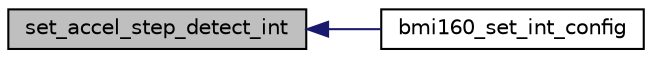 digraph "set_accel_step_detect_int"
{
  edge [fontname="Helvetica",fontsize="10",labelfontname="Helvetica",labelfontsize="10"];
  node [fontname="Helvetica",fontsize="10",shape=record];
  rankdir="LR";
  Node1 [label="set_accel_step_detect_int",height=0.2,width=0.4,color="black", fillcolor="grey75", style="filled", fontcolor="black"];
  Node1 -> Node2 [dir="back",color="midnightblue",fontsize="10",style="solid",fontname="Helvetica"];
  Node2 [label="bmi160_set_int_config",height=0.2,width=0.4,color="black", fillcolor="white", style="filled",URL="$bmi160_8h.html#a62ebd142768bea09f93ab63786dc3cca",tooltip="This API configures the necessary interrupt based on the user settings in the bmi160_int_settg struct..."];
}
